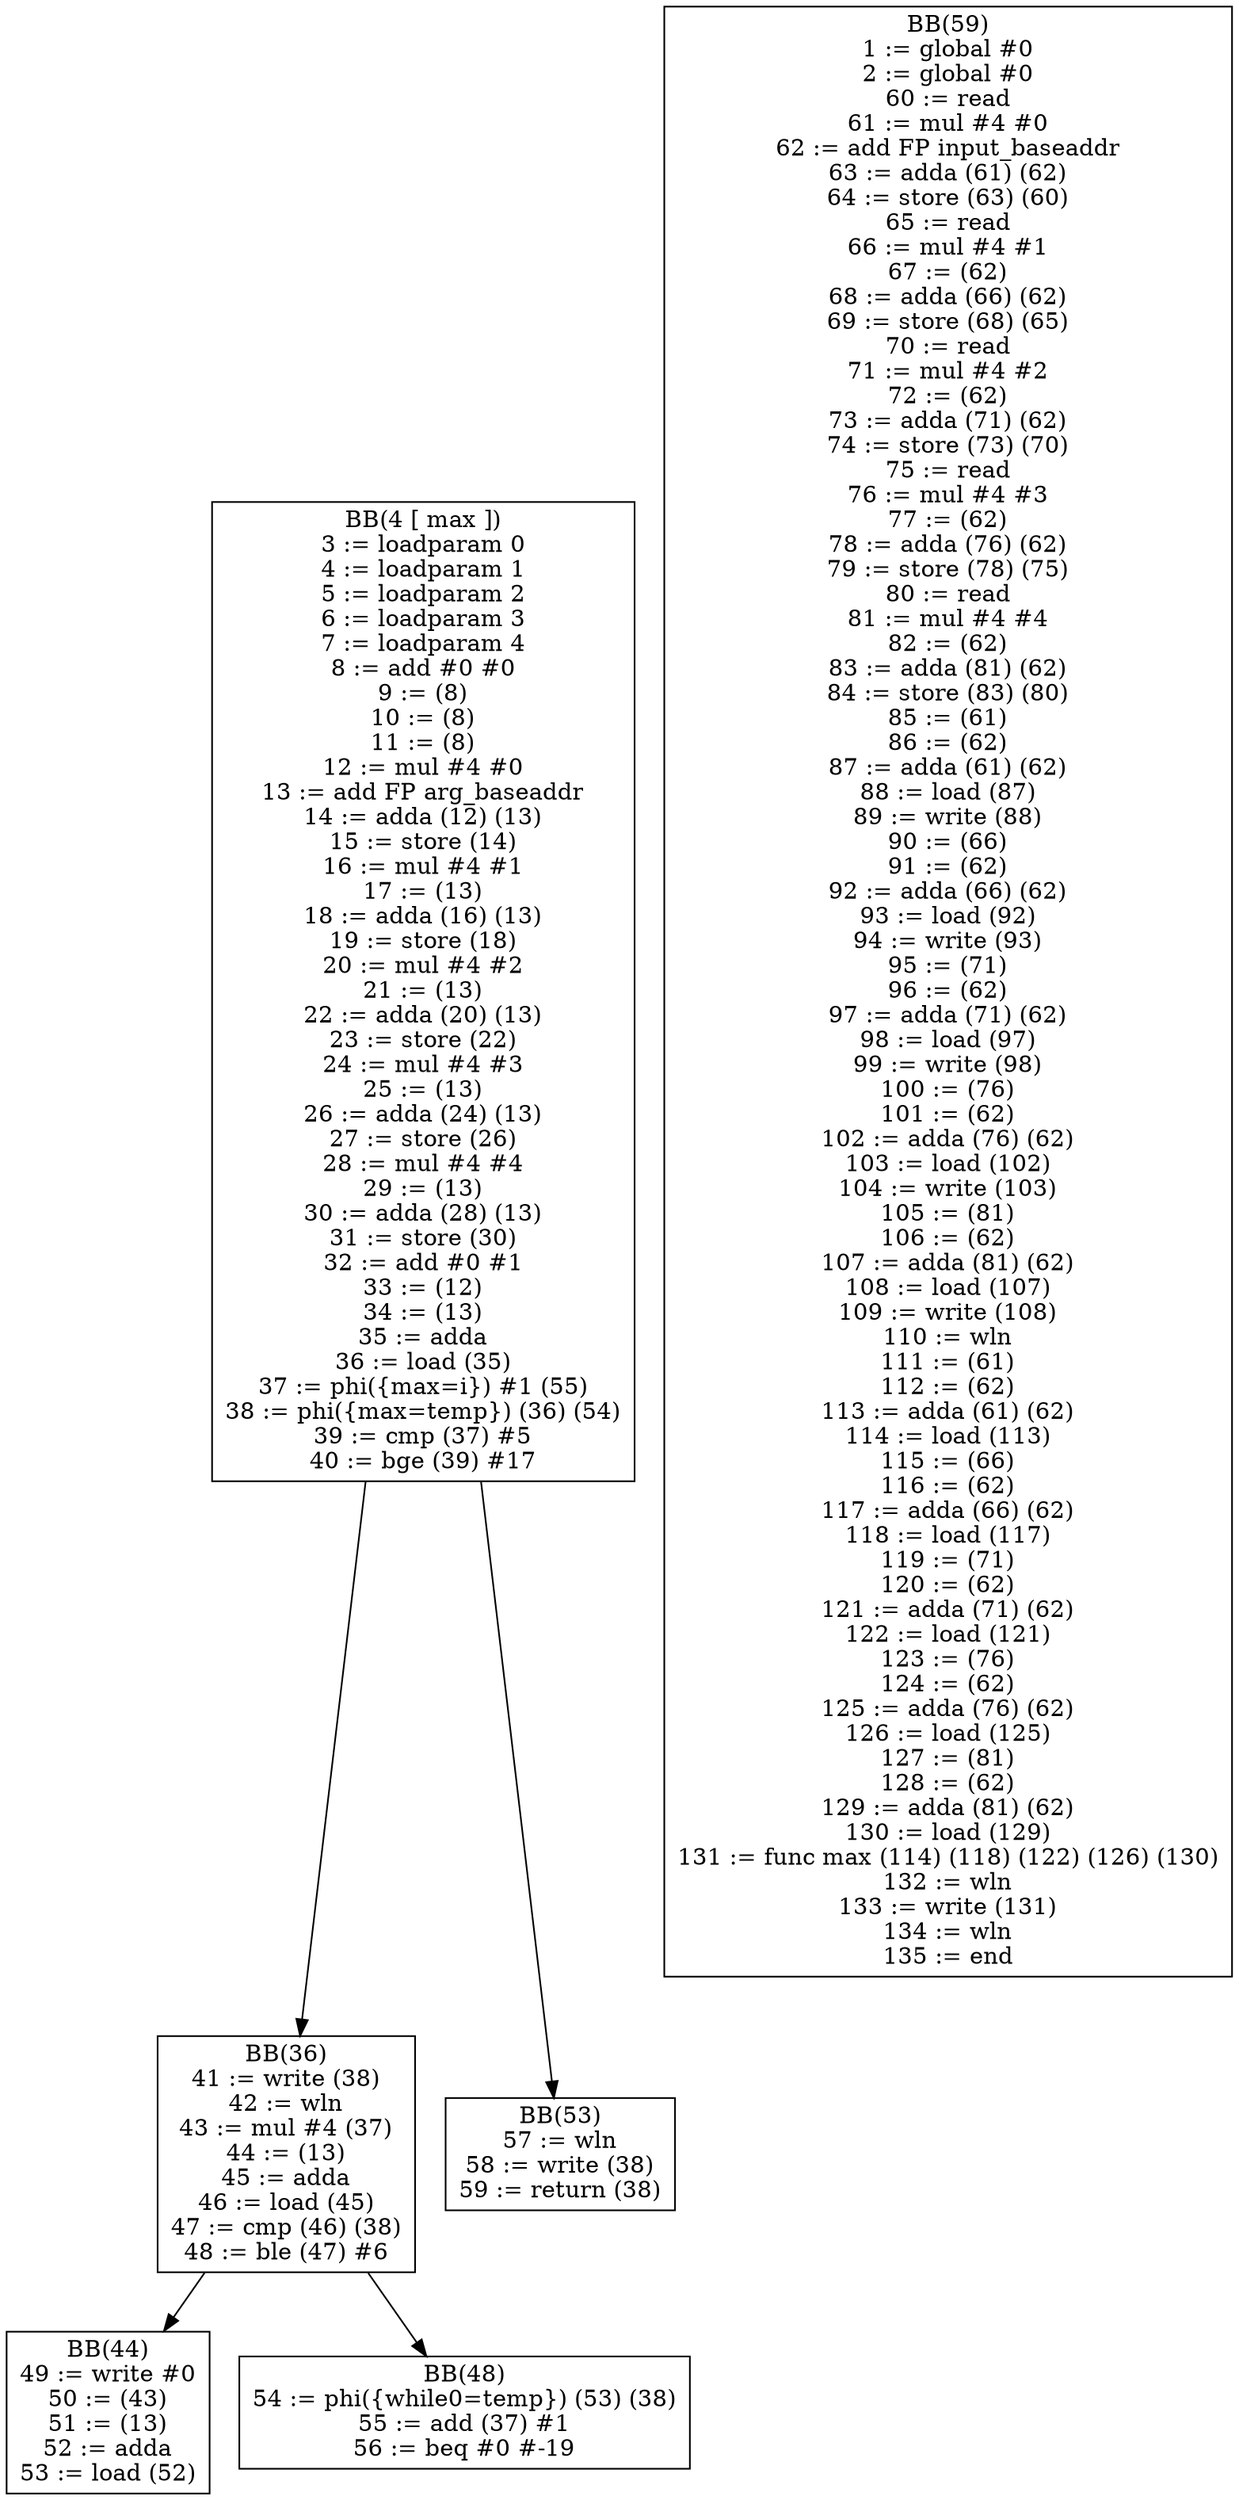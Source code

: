 digraph dom {
BB4[shape = box, label = "BB(4 [ max ])\n" + "3 := loadparam 0\n" + "4 := loadparam 1\n" + "5 := loadparam 2\n" + "6 := loadparam 3\n" + "7 := loadparam 4\n" + "8 := add #0 #0\n" + "9 := (8)\n" + "10 := (8)\n" + "11 := (8)\n" + "12 := mul #4 #0\n" + "13 := add FP arg_baseaddr\n" + "14 := adda (12) (13)\n" + "15 := store (14)\n" + "16 := mul #4 #1\n" + "17 := (13)\n" + "18 := adda (16) (13)\n" + "19 := store (18)\n" + "20 := mul #4 #2\n" + "21 := (13)\n" + "22 := adda (20) (13)\n" + "23 := store (22)\n" + "24 := mul #4 #3\n" + "25 := (13)\n" + "26 := adda (24) (13)\n" + "27 := store (26)\n" + "28 := mul #4 #4\n" + "29 := (13)\n" + "30 := adda (28) (13)\n" + "31 := store (30)\n" + "32 := add #0 #1\n" + "33 := (12)\n" + "34 := (13)\n" + "35 := adda\n" + "36 := load (35)\n" + "37 := phi({max=i}) #1 (55)\n" + "38 := phi({max=temp}) (36) (54)\n" + "39 := cmp (37) #5\n" + "40 := bge (39) #17\n"];
BB36[shape = box, label = "BB(36)\n" + "41 := write (38)\n" + "42 := wln\n" + "43 := mul #4 (37)\n" + "44 := (13)\n" + "45 := adda\n" + "46 := load (45)\n" + "47 := cmp (46) (38)\n" + "48 := ble (47) #6\n"];
BB53[shape = box, label = "BB(53)\n" + "57 := wln\n" + "58 := write (38)\n" + "59 := return (38)\n"];
BB44[shape = box, label = "BB(44)\n" + "49 := write #0\n" + "50 := (43)\n" + "51 := (13)\n" + "52 := adda\n" + "53 := load (52)\n"];
BB48[shape = box, label = "BB(48)\n" + "54 := phi({while0=temp}) (53) (38)\n" + "55 := add (37) #1\n" + "56 := beq #0 #-19\n"];
BB4 -> BB36;
BB4 -> BB53;
BB36 -> BB44;
BB36 -> BB48;
BB59[shape = box, label = "BB(59)\n" + "1 := global #0\n" + "2 := global #0\n" + "60 := read\n" + "61 := mul #4 #0\n" + "62 := add FP input_baseaddr\n" + "63 := adda (61) (62)\n" + "64 := store (63) (60)\n" + "65 := read\n" + "66 := mul #4 #1\n" + "67 := (62)\n" + "68 := adda (66) (62)\n" + "69 := store (68) (65)\n" + "70 := read\n" + "71 := mul #4 #2\n" + "72 := (62)\n" + "73 := adda (71) (62)\n" + "74 := store (73) (70)\n" + "75 := read\n" + "76 := mul #4 #3\n" + "77 := (62)\n" + "78 := adda (76) (62)\n" + "79 := store (78) (75)\n" + "80 := read\n" + "81 := mul #4 #4\n" + "82 := (62)\n" + "83 := adda (81) (62)\n" + "84 := store (83) (80)\n" + "85 := (61)\n" + "86 := (62)\n" + "87 := adda (61) (62)\n" + "88 := load (87)\n" + "89 := write (88)\n" + "90 := (66)\n" + "91 := (62)\n" + "92 := adda (66) (62)\n" + "93 := load (92)\n" + "94 := write (93)\n" + "95 := (71)\n" + "96 := (62)\n" + "97 := adda (71) (62)\n" + "98 := load (97)\n" + "99 := write (98)\n" + "100 := (76)\n" + "101 := (62)\n" + "102 := adda (76) (62)\n" + "103 := load (102)\n" + "104 := write (103)\n" + "105 := (81)\n" + "106 := (62)\n" + "107 := adda (81) (62)\n" + "108 := load (107)\n" + "109 := write (108)\n" + "110 := wln\n" + "111 := (61)\n" + "112 := (62)\n" + "113 := adda (61) (62)\n" + "114 := load (113)\n" + "115 := (66)\n" + "116 := (62)\n" + "117 := adda (66) (62)\n" + "118 := load (117)\n" + "119 := (71)\n" + "120 := (62)\n" + "121 := adda (71) (62)\n" + "122 := load (121)\n" + "123 := (76)\n" + "124 := (62)\n" + "125 := adda (76) (62)\n" + "126 := load (125)\n" + "127 := (81)\n" + "128 := (62)\n" + "129 := adda (81) (62)\n" + "130 := load (129)\n" + "131 := func max (114) (118) (122) (126) (130)\n" + "132 := wln\n" + "133 := write (131)\n" + "134 := wln\n" + "135 := end\n"];
}
